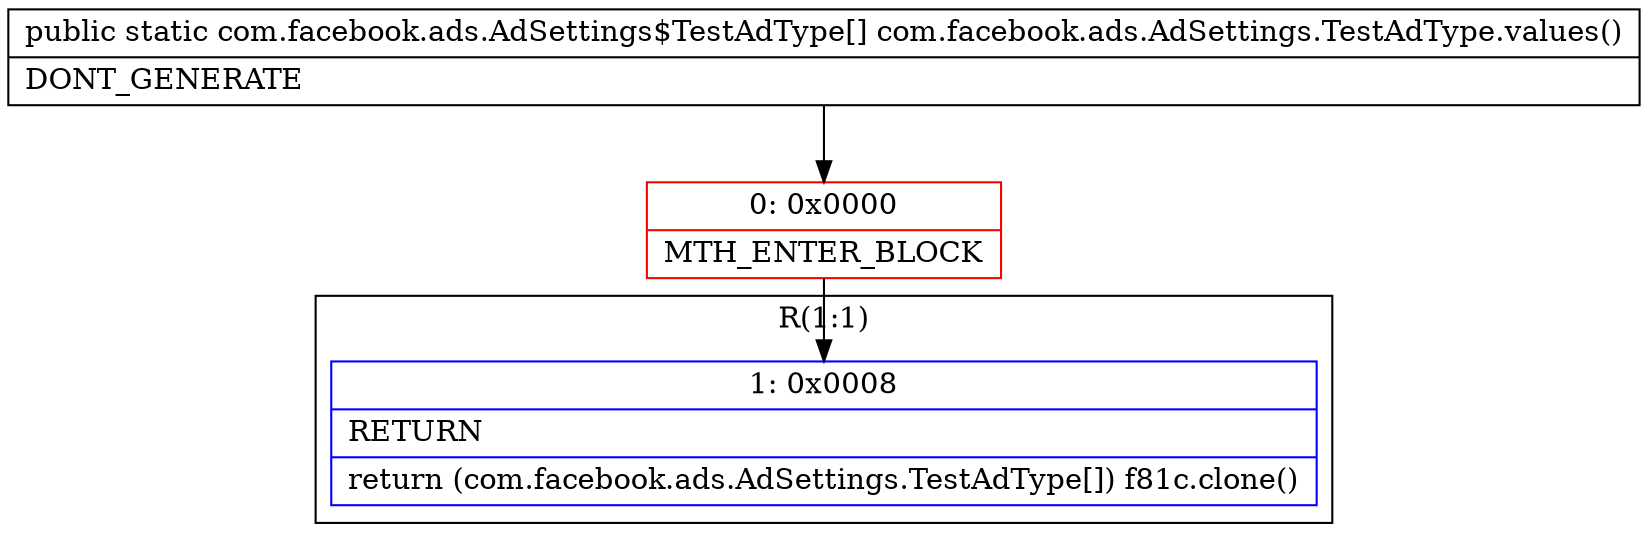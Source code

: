 digraph "CFG forcom.facebook.ads.AdSettings.TestAdType.values()[Lcom\/facebook\/ads\/AdSettings$TestAdType;" {
subgraph cluster_Region_1711233923 {
label = "R(1:1)";
node [shape=record,color=blue];
Node_1 [shape=record,label="{1\:\ 0x0008|RETURN\l|return (com.facebook.ads.AdSettings.TestAdType[]) f81c.clone()\l}"];
}
Node_0 [shape=record,color=red,label="{0\:\ 0x0000|MTH_ENTER_BLOCK\l}"];
MethodNode[shape=record,label="{public static com.facebook.ads.AdSettings$TestAdType[] com.facebook.ads.AdSettings.TestAdType.values()  | DONT_GENERATE\l}"];
MethodNode -> Node_0;
Node_0 -> Node_1;
}

